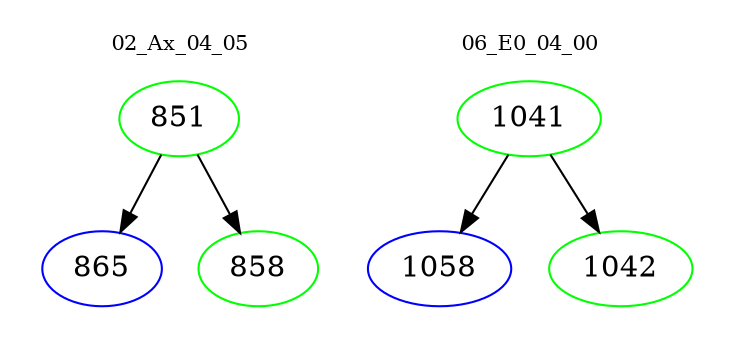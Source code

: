 digraph{
subgraph cluster_0 {
color = white
label = "02_Ax_04_05";
fontsize=10;
T0_851 [label="851", color="green"]
T0_851 -> T0_865 [color="black"]
T0_865 [label="865", color="blue"]
T0_851 -> T0_858 [color="black"]
T0_858 [label="858", color="green"]
}
subgraph cluster_1 {
color = white
label = "06_E0_04_00";
fontsize=10;
T1_1041 [label="1041", color="green"]
T1_1041 -> T1_1058 [color="black"]
T1_1058 [label="1058", color="blue"]
T1_1041 -> T1_1042 [color="black"]
T1_1042 [label="1042", color="green"]
}
}

